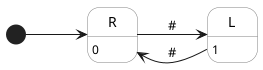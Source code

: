 @startuml
left to right direction

skinparam state {
  BackgroundColor White
  BorderColor Gray
}

[*] --> 0

state "R" as 0
state "L" as 1

0:0
1:1


0 --> 1 : #
1 --> 0 : #
@enduml
